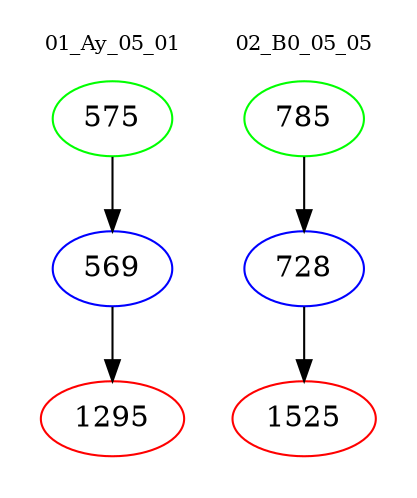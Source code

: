 digraph{
subgraph cluster_0 {
color = white
label = "01_Ay_05_01";
fontsize=10;
T0_575 [label="575", color="green"]
T0_575 -> T0_569 [color="black"]
T0_569 [label="569", color="blue"]
T0_569 -> T0_1295 [color="black"]
T0_1295 [label="1295", color="red"]
}
subgraph cluster_1 {
color = white
label = "02_B0_05_05";
fontsize=10;
T1_785 [label="785", color="green"]
T1_785 -> T1_728 [color="black"]
T1_728 [label="728", color="blue"]
T1_728 -> T1_1525 [color="black"]
T1_1525 [label="1525", color="red"]
}
}
